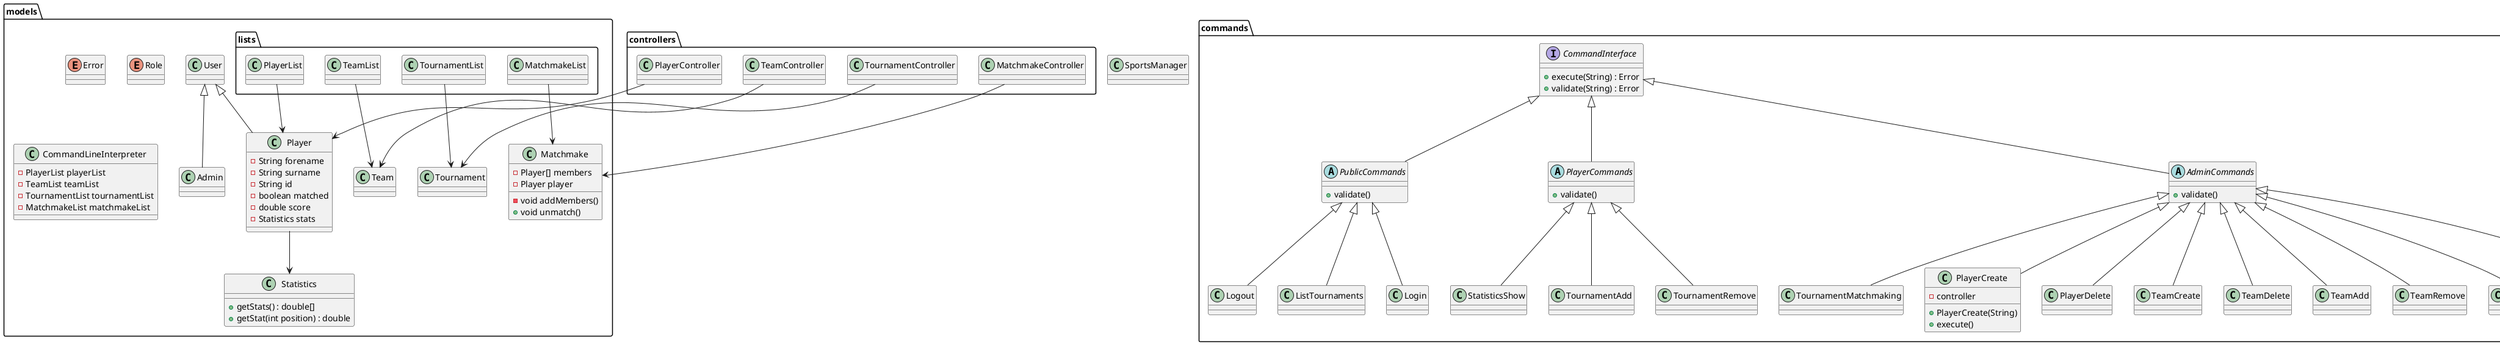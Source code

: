 @startuml

class SportsManager

package models {

  enum Error

  enum Role
  
  class User {
  
  }
  
  class Player {
    - String forename 
    - String surname
    - String id
    - boolean matched 
    - double score 
    - Statistics stats
  }
  
  class Admin {
  
  }
  
  class Team {
  
  }
  
  class Tournament {
  
  }
  
  class Matchmake {
    - Player[] members
    - Player player
    - void addMembers()
    + void unmatch()
  }
  
  class Statistics {
    + getStats() : double[]
    + getStat(int position) : double
  }
  
  class CommandLineInterpreter {
    - PlayerList playerList
    - TeamList teamList
    - TournamentList tournamentList
    - MatchmakeList matchmakeList    
  }
  
  package lists {
    class PlayerList {
    
    }
    
    class TeamList {
    
    }
    
    class TournamentList {
    
    }
    
    class MatchmakeList {
    
    }
  }
}

package commands {
  interface CommandInterface {
    +execute(String) : Error
    +validate(String) : Error
  }

  abstract AdminCommands {
    +validate()
  }

  abstract PublicCommands {
    +validate()
  }

  abstract PlayerCommands {
    +validate()
  }
  
  class PlayerCreate {
    -controller
    +PlayerCreate(String)
    +execute()
  }
  
  
  class PlayerDelete
  class TeamCreate
  class TeamDelete
  class TeamAdd
  class TeamRemove
  class TournamentCreate
  class TournamentDelete
  class TournamentAdd
  class TournamentRemove
  class TournamentMatchmaking
  class ListTournaments
  class StatisticsShow
  class Login
  class Logout
  
}

package views {

  

  class ErrorView {

  }

  class CLIView
  abstract View
}

package controllers {
  class PlayerController
  class TeamController
  class TournamentController
  class MatchmakeController
}

PlayerList -down-> Player
TeamList -down-> Team
TournamentList -down-> Tournament
MatchmakeList -down-> Matchmake
User <|-down- Player 
User <|-down- Admin
Player -down-> Statistics

CommandInterface <|-down- AdminCommands
CommandInterface <|-down- PublicCommands
CommandInterface <|-down- PlayerCommands

AdminCommands <|-down- PlayerCreate
AdminCommands <|-down- PlayerDelete
AdminCommands <|-down- TeamCreate
AdminCommands <|-down- TeamDelete
AdminCommands <|-down- TeamAdd
AdminCommands <|-down- TeamRemove
AdminCommands <|-down- TournamentCreate
AdminCommands <|-down- TournamentDelete
AdminCommands <|-down- TournamentMatchmaking

PlayerCommands <|-down- TournamentAdd
PlayerCommands <|-down- TournamentRemove
PlayerCommands <|-down- StatisticsShow

PublicCommands <|-down- Login
PublicCommands <|-down- Logout
PublicCommands <|-down- ListTournaments

PlayerController -down-> Player
TeamController -down-> Team
TournamentController -down-> Tournament
MatchmakeController -down-> Matchmake

View <|-down- CLIView
View <|-down- ErrorView

@enduml